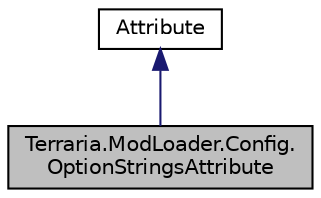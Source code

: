 digraph "Terraria.ModLoader.Config.OptionStringsAttribute"
{
 // LATEX_PDF_SIZE
  edge [fontname="Helvetica",fontsize="10",labelfontname="Helvetica",labelfontsize="10"];
  node [fontname="Helvetica",fontsize="10",shape=record];
  Node1 [label="Terraria.ModLoader.Config.\lOptionStringsAttribute",height=0.2,width=0.4,color="black", fillcolor="grey75", style="filled", fontcolor="black",tooltip="By default, string fields will provide the user with a text input field. Use this attribute to restri..."];
  Node2 -> Node1 [dir="back",color="midnightblue",fontsize="10",style="solid",fontname="Helvetica"];
  Node2 [label="Attribute",height=0.2,width=0.4,color="black", fillcolor="white", style="filled",URL="$class_attribute.html",tooltip=" "];
}
